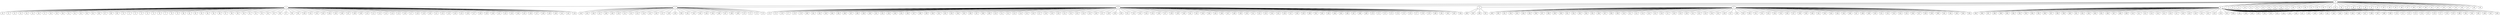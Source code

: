 
graph graphname {
    0 -- 1
0 -- 2
0 -- 3
0 -- 4
0 -- 5
0 -- 6
0 -- 7
0 -- 8
0 -- 9
0 -- 10
0 -- 11
0 -- 12
0 -- 13
0 -- 14
0 -- 15
0 -- 16
0 -- 17
0 -- 18
0 -- 19
0 -- 20
0 -- 21
0 -- 22
0 -- 23
0 -- 24
0 -- 25
0 -- 26
0 -- 27
0 -- 28
0 -- 29
0 -- 30
0 -- 31
0 -- 32
0 -- 33
0 -- 34
0 -- 35
0 -- 36
0 -- 37
0 -- 38
0 -- 39
0 -- 40
0 -- 41
0 -- 42
0 -- 43
0 -- 44
0 -- 45
0 -- 46
0 -- 47
0 -- 48
0 -- 49
1 -- 50
1 -- 51
1 -- 52
1 -- 53
1 -- 54
1 -- 55
1 -- 56
1 -- 57
1 -- 58
1 -- 59
1 -- 60
1 -- 61
1 -- 62
1 -- 63
1 -- 64
1 -- 65
1 -- 66
1 -- 67
1 -- 68
1 -- 69
1 -- 70
1 -- 71
1 -- 72
1 -- 73
1 -- 74
1 -- 75
1 -- 76
1 -- 77
1 -- 78
1 -- 79
1 -- 80
1 -- 81
1 -- 82
1 -- 83
1 -- 84
1 -- 85
1 -- 86
1 -- 87
1 -- 88
1 -- 89
1 -- 90
1 -- 91
1 -- 92
1 -- 93
1 -- 94
1 -- 95
1 -- 96
1 -- 97
1 -- 98
1 -- 99
1 -- 100
1 -- 101
1 -- 102
1 -- 103
1 -- 104
1 -- 105
1 -- 106
1 -- 107
1 -- 108
1 -- 109
1 -- 110
1 -- 111
1 -- 112
1 -- 113
1 -- 114
1 -- 115
1 -- 116
1 -- 117
1 -- 118
1 -- 119
1 -- 120
1 -- 121
1 -- 122
1 -- 123
1 -- 124
1 -- 125
1 -- 126
1 -- 127
1 -- 128
1 -- 129
1 -- 130
1 -- 131
1 -- 132
1 -- 133
1 -- 134
1 -- 135
1 -- 136
1 -- 137
1 -- 138
1 -- 139
1 -- 140
1 -- 141
1 -- 142
1 -- 143
2 -- 144
2 -- 145
2 -- 146
2 -- 147
2 -- 148
2 -- 149
2 -- 150
2 -- 151
2 -- 152
2 -- 153
2 -- 154
2 -- 155
2 -- 156
2 -- 157
2 -- 158
2 -- 159
2 -- 160
2 -- 161
2 -- 162
2 -- 163
2 -- 164
2 -- 165
2 -- 166
2 -- 167
2 -- 168
2 -- 169
2 -- 170
2 -- 171
2 -- 172
2 -- 173
3 -- 174
3 -- 175
3 -- 176
3 -- 177
3 -- 178
3 -- 179
3 -- 180
3 -- 181
3 -- 182
3 -- 183
3 -- 184
3 -- 185
3 -- 186
3 -- 187
3 -- 188
3 -- 189
3 -- 190
3 -- 191
3 -- 192
3 -- 193
3 -- 194
3 -- 195
3 -- 196
3 -- 197
3 -- 198
3 -- 199
3 -- 200
3 -- 201
3 -- 202
3 -- 203
3 -- 204
3 -- 205
3 -- 206
3 -- 207
3 -- 208
3 -- 209
3 -- 210
3 -- 211
3 -- 212
3 -- 213
3 -- 214
3 -- 215
3 -- 216
3 -- 217
3 -- 218
3 -- 219
3 -- 220
3 -- 221
3 -- 222
3 -- 223
3 -- 224
3 -- 225
3 -- 226
3 -- 227
3 -- 228
3 -- 229
3 -- 230
3 -- 231
3 -- 232
3 -- 233
3 -- 234
3 -- 235
3 -- 236
3 -- 237
3 -- 238
3 -- 239
3 -- 240
3 -- 241
3 -- 242
3 -- 243
3 -- 244
3 -- 245
3 -- 246
3 -- 247
3 -- 248
3 -- 249
3 -- 250
3 -- 251
3 -- 252
3 -- 253
3 -- 254
3 -- 255
3 -- 256
3 -- 257
3 -- 258
3 -- 259
3 -- 260
3 -- 261
3 -- 262
3 -- 263
3 -- 264
3 -- 265
3 -- 266
3 -- 267
3 -- 268
3 -- 269
3 -- 270
3 -- 271
3 -- 272
3 -- 273
3 -- 274
3 -- 275
3 -- 276
3 -- 277
3 -- 278
3 -- 279
3 -- 280
3 -- 281
3 -- 282
3 -- 283
3 -- 284
4 -- 288
4 -- 285
4 -- 286
4 -- 287
5 -- 289
5 -- 290
5 -- 291
5 -- 292
5 -- 293
5 -- 294
5 -- 295
5 -- 296
5 -- 297
5 -- 298
5 -- 299
5 -- 300
5 -- 301
5 -- 302
5 -- 303
5 -- 304
5 -- 305
5 -- 306
5 -- 307
5 -- 308
5 -- 309
5 -- 310
5 -- 311
5 -- 312
5 -- 313
5 -- 314
5 -- 315
5 -- 316
5 -- 317
5 -- 318
5 -- 319
5 -- 320
5 -- 321
5 -- 322
5 -- 323
5 -- 324
5 -- 325
5 -- 326
5 -- 327
5 -- 328
5 -- 329
5 -- 330
5 -- 331
5 -- 332
5 -- 333
5 -- 334
5 -- 335
5 -- 336
5 -- 337
5 -- 338
5 -- 339
5 -- 340
5 -- 341
5 -- 342
5 -- 343
5 -- 344
5 -- 345
5 -- 346
5 -- 347
5 -- 348
5 -- 349
5 -- 350
5 -- 351
5 -- 352
5 -- 353
5 -- 354
5 -- 355
5 -- 356
5 -- 357
5 -- 358
5 -- 359
5 -- 360
5 -- 361
5 -- 362
5 -- 363
5 -- 364
5 -- 365
6 -- 384
6 -- 386
6 -- 387
6 -- 388
6 -- 389
6 -- 390
6 -- 385
6 -- 392
6 -- 393
6 -- 394
6 -- 395
6 -- 396
6 -- 397
6 -- 398
6 -- 399
6 -- 400
6 -- 401
6 -- 402
6 -- 403
6 -- 404
6 -- 405
6 -- 406
6 -- 407
6 -- 408
6 -- 409
6 -- 410
6 -- 411
6 -- 412
6 -- 413
6 -- 414
6 -- 415
6 -- 416
6 -- 417
6 -- 418
6 -- 419
6 -- 420
6 -- 421
6 -- 422
6 -- 423
6 -- 424
6 -- 425
6 -- 426
6 -- 391
6 -- 428
6 -- 429
6 -- 430
6 -- 431
6 -- 432
6 -- 433
6 -- 434
6 -- 435
6 -- 436
6 -- 437
6 -- 438
6 -- 439
6 -- 440
6 -- 441
6 -- 442
6 -- 443
6 -- 444
6 -- 445
6 -- 446
6 -- 427
6 -- 366
6 -- 367
6 -- 368
6 -- 369
6 -- 370
6 -- 371
6 -- 372
6 -- 373
6 -- 374
6 -- 375
6 -- 376
6 -- 377
6 -- 378
6 -- 379
6 -- 380
6 -- 381
6 -- 382
6 -- 383
7 -- 448
7 -- 447
8 -- 449

}
